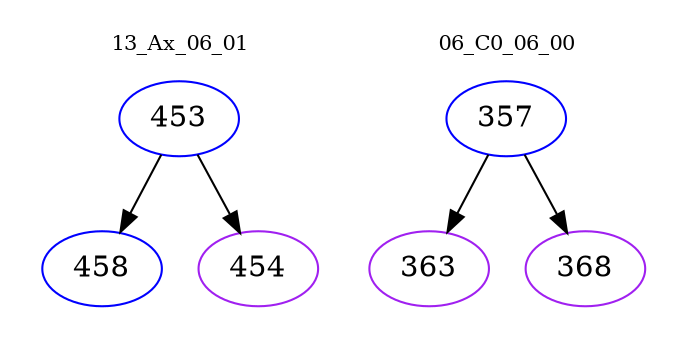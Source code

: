 digraph{
subgraph cluster_0 {
color = white
label = "13_Ax_06_01";
fontsize=10;
T0_453 [label="453", color="blue"]
T0_453 -> T0_458 [color="black"]
T0_458 [label="458", color="blue"]
T0_453 -> T0_454 [color="black"]
T0_454 [label="454", color="purple"]
}
subgraph cluster_1 {
color = white
label = "06_C0_06_00";
fontsize=10;
T1_357 [label="357", color="blue"]
T1_357 -> T1_363 [color="black"]
T1_363 [label="363", color="purple"]
T1_357 -> T1_368 [color="black"]
T1_368 [label="368", color="purple"]
}
}
